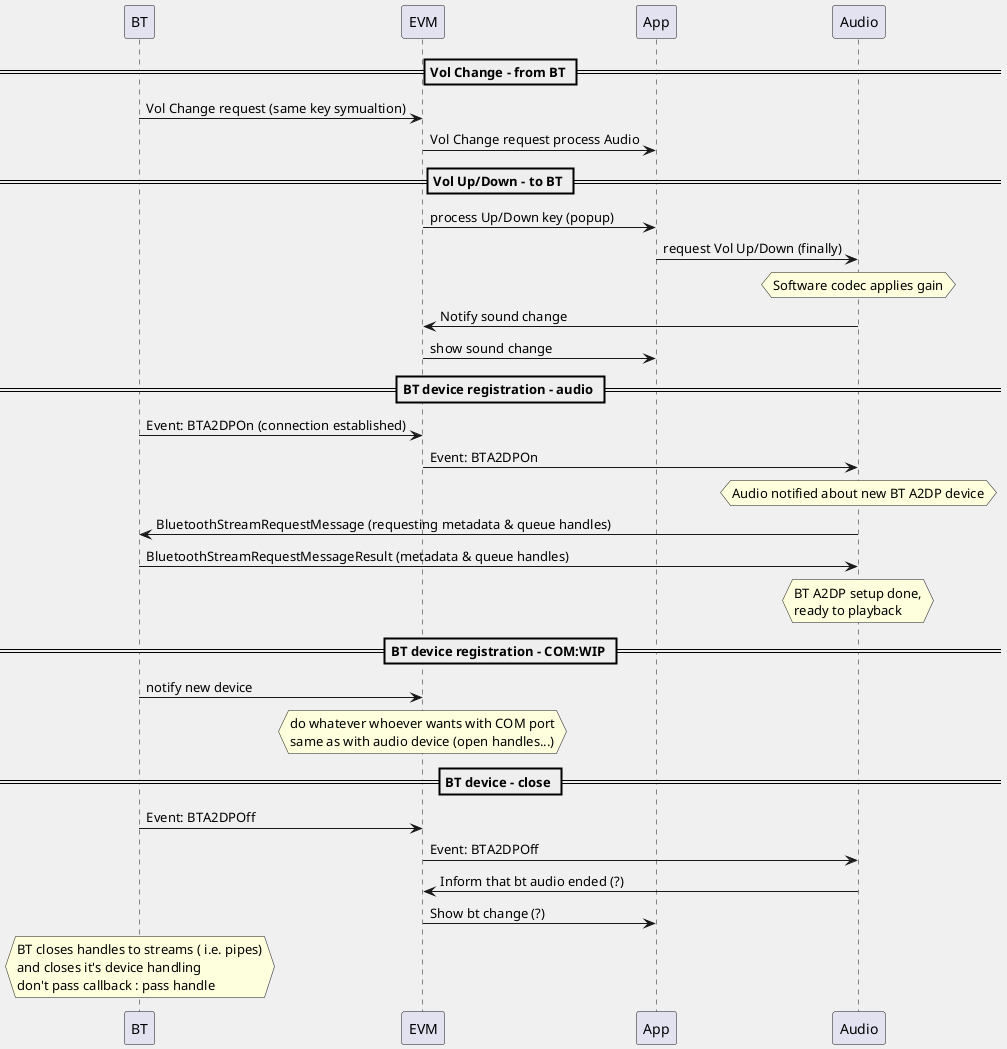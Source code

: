 @startuml
skinparam BackgroundColor F0F0F0
== Vol Change - from BT ==
BT ->  EVM: Vol Change request (same key symualtion)
EVM -> App: Vol Change request process Audio
== Vol Up/Down - to BT ==
EVM ->  App: process Up/Down key (popup)
        App -> Audio: request Vol Up/Down (finally)
        hnote over Audio
            Software codec applies gain
        endhnote
        EVM <- Audio: Notify sound change
        EVM -> App: show sound change
== BT device registration - audio ==
BT ->   EVM: Event: BTA2DPOn (connection established)
EVM -> Audio: Event: BTA2DPOn
hnote over Audio
            Audio notified about new BT A2DP device
        endhnote
BT <- Audio: BluetoothStreamRequestMessage (requesting metadata & queue handles)
BT -> Audio: BluetoothStreamRequestMessageResult (metadata & queue handles)
hnote over Audio
            BT A2DP setup done,
            ready to playback
        endhnote
== BT device registration - COM:WIP ==
BT -> EVM: notify new device
hnote over EVM
    do whatever whoever wants with COM port
    same as with audio device (open handles...)
endhnote
== BT device - close ==
BT -> EVM: Event: BTA2DPOff
EVM -> Audio: Event: BTA2DPOff
      EVM <- Audio: Inform that bt audio ended (?)
      EVM -> App: Show bt change (?)
hnote over BT
    BT closes handles to streams ( i.e. pipes)
    and closes it's device handling
    don't pass callback : pass handle
endhnote
@enduml

